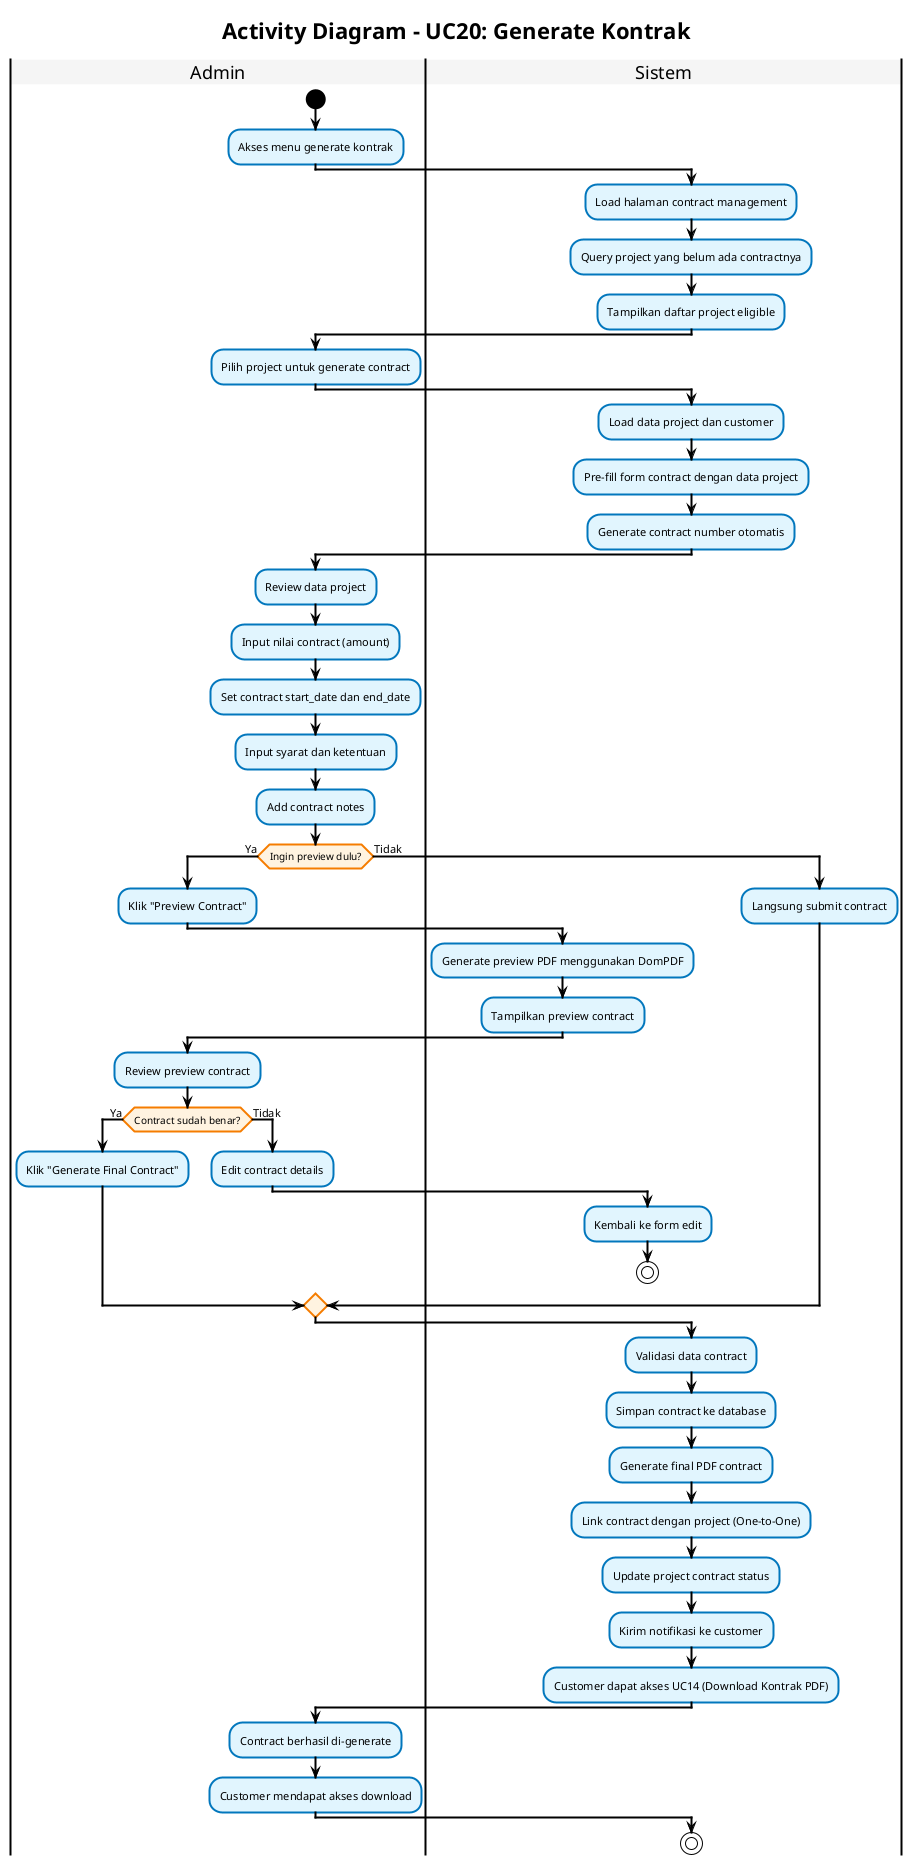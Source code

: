 @startuml

!theme plain
skinparam backgroundColor white
skinparam shadowing false
skinparam handwritten false

' Styling untuk swimlane yang rapi
skinparam activity {
    BackgroundColor #E1F5FE
    BorderColor #0277BD
    BorderThickness 2
    FontSize 11
}

skinparam activityDiamond {
    BackgroundColor #FFF3E0
    BorderColor #F57C00
    BorderThickness 2
    FontSize 10
}

skinparam activityStart {
    Color black
}

skinparam activityEnd {
    Color black
}

skinparam arrow {
    Color black
    Thickness 2
}

skinparam swimlane {
    BorderColor black
    BorderThickness 2
    TitleBackgroundColor #F5F5F5
}

skinparam linetype ortho

title **Activity Diagram - UC20: Generate Kontrak**

|Admin|
start
:Akses menu generate kontrak;

|Sistem|
:Load halaman contract management;
:Query project yang belum ada contractnya;
:Tampilkan daftar project eligible;

|Admin|
:Pilih project untuk generate contract;

|Sistem|
:Load data project dan customer;
:Pre-fill form contract dengan data project;
:Generate contract number otomatis;

|Admin|
:Review data project;
:Input nilai contract (amount);
:Set contract start_date dan end_date;
:Input syarat dan ketentuan;
:Add contract notes;

if (Ingin preview dulu?) then (Ya)
  :Klik "Preview Contract";

  |Sistem|
  :Generate preview PDF menggunakan DomPDF;
  :Tampilkan preview contract;

  |Admin|
  :Review preview contract;

  if (Contract sudah benar?) then (Ya)
    :Klik "Generate Final Contract";
  else (Tidak)
    :Edit contract details;

    |Sistem|
    :Kembali ke form edit;
    stop
  endif
else (Tidak)
  :Langsung submit contract;
endif

|Sistem|
:Validasi data contract;
:Simpan contract ke database;
:Generate final PDF contract;
:Link contract dengan project (One-to-One);
:Update project contract status;
:Kirim notifikasi ke customer;
:Customer dapat akses UC14 (Download Kontrak PDF);

|Admin|
:Contract berhasil di-generate;
:Customer mendapat akses download;

|Sistem|
stop

@enduml
